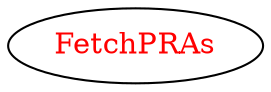 digraph dependencyGraph {
 concentrate=true;
 ranksep="2.0";
 rankdir="LR"; 
 splines="ortho";
"FetchPRAs" [fontcolor="red"];
}